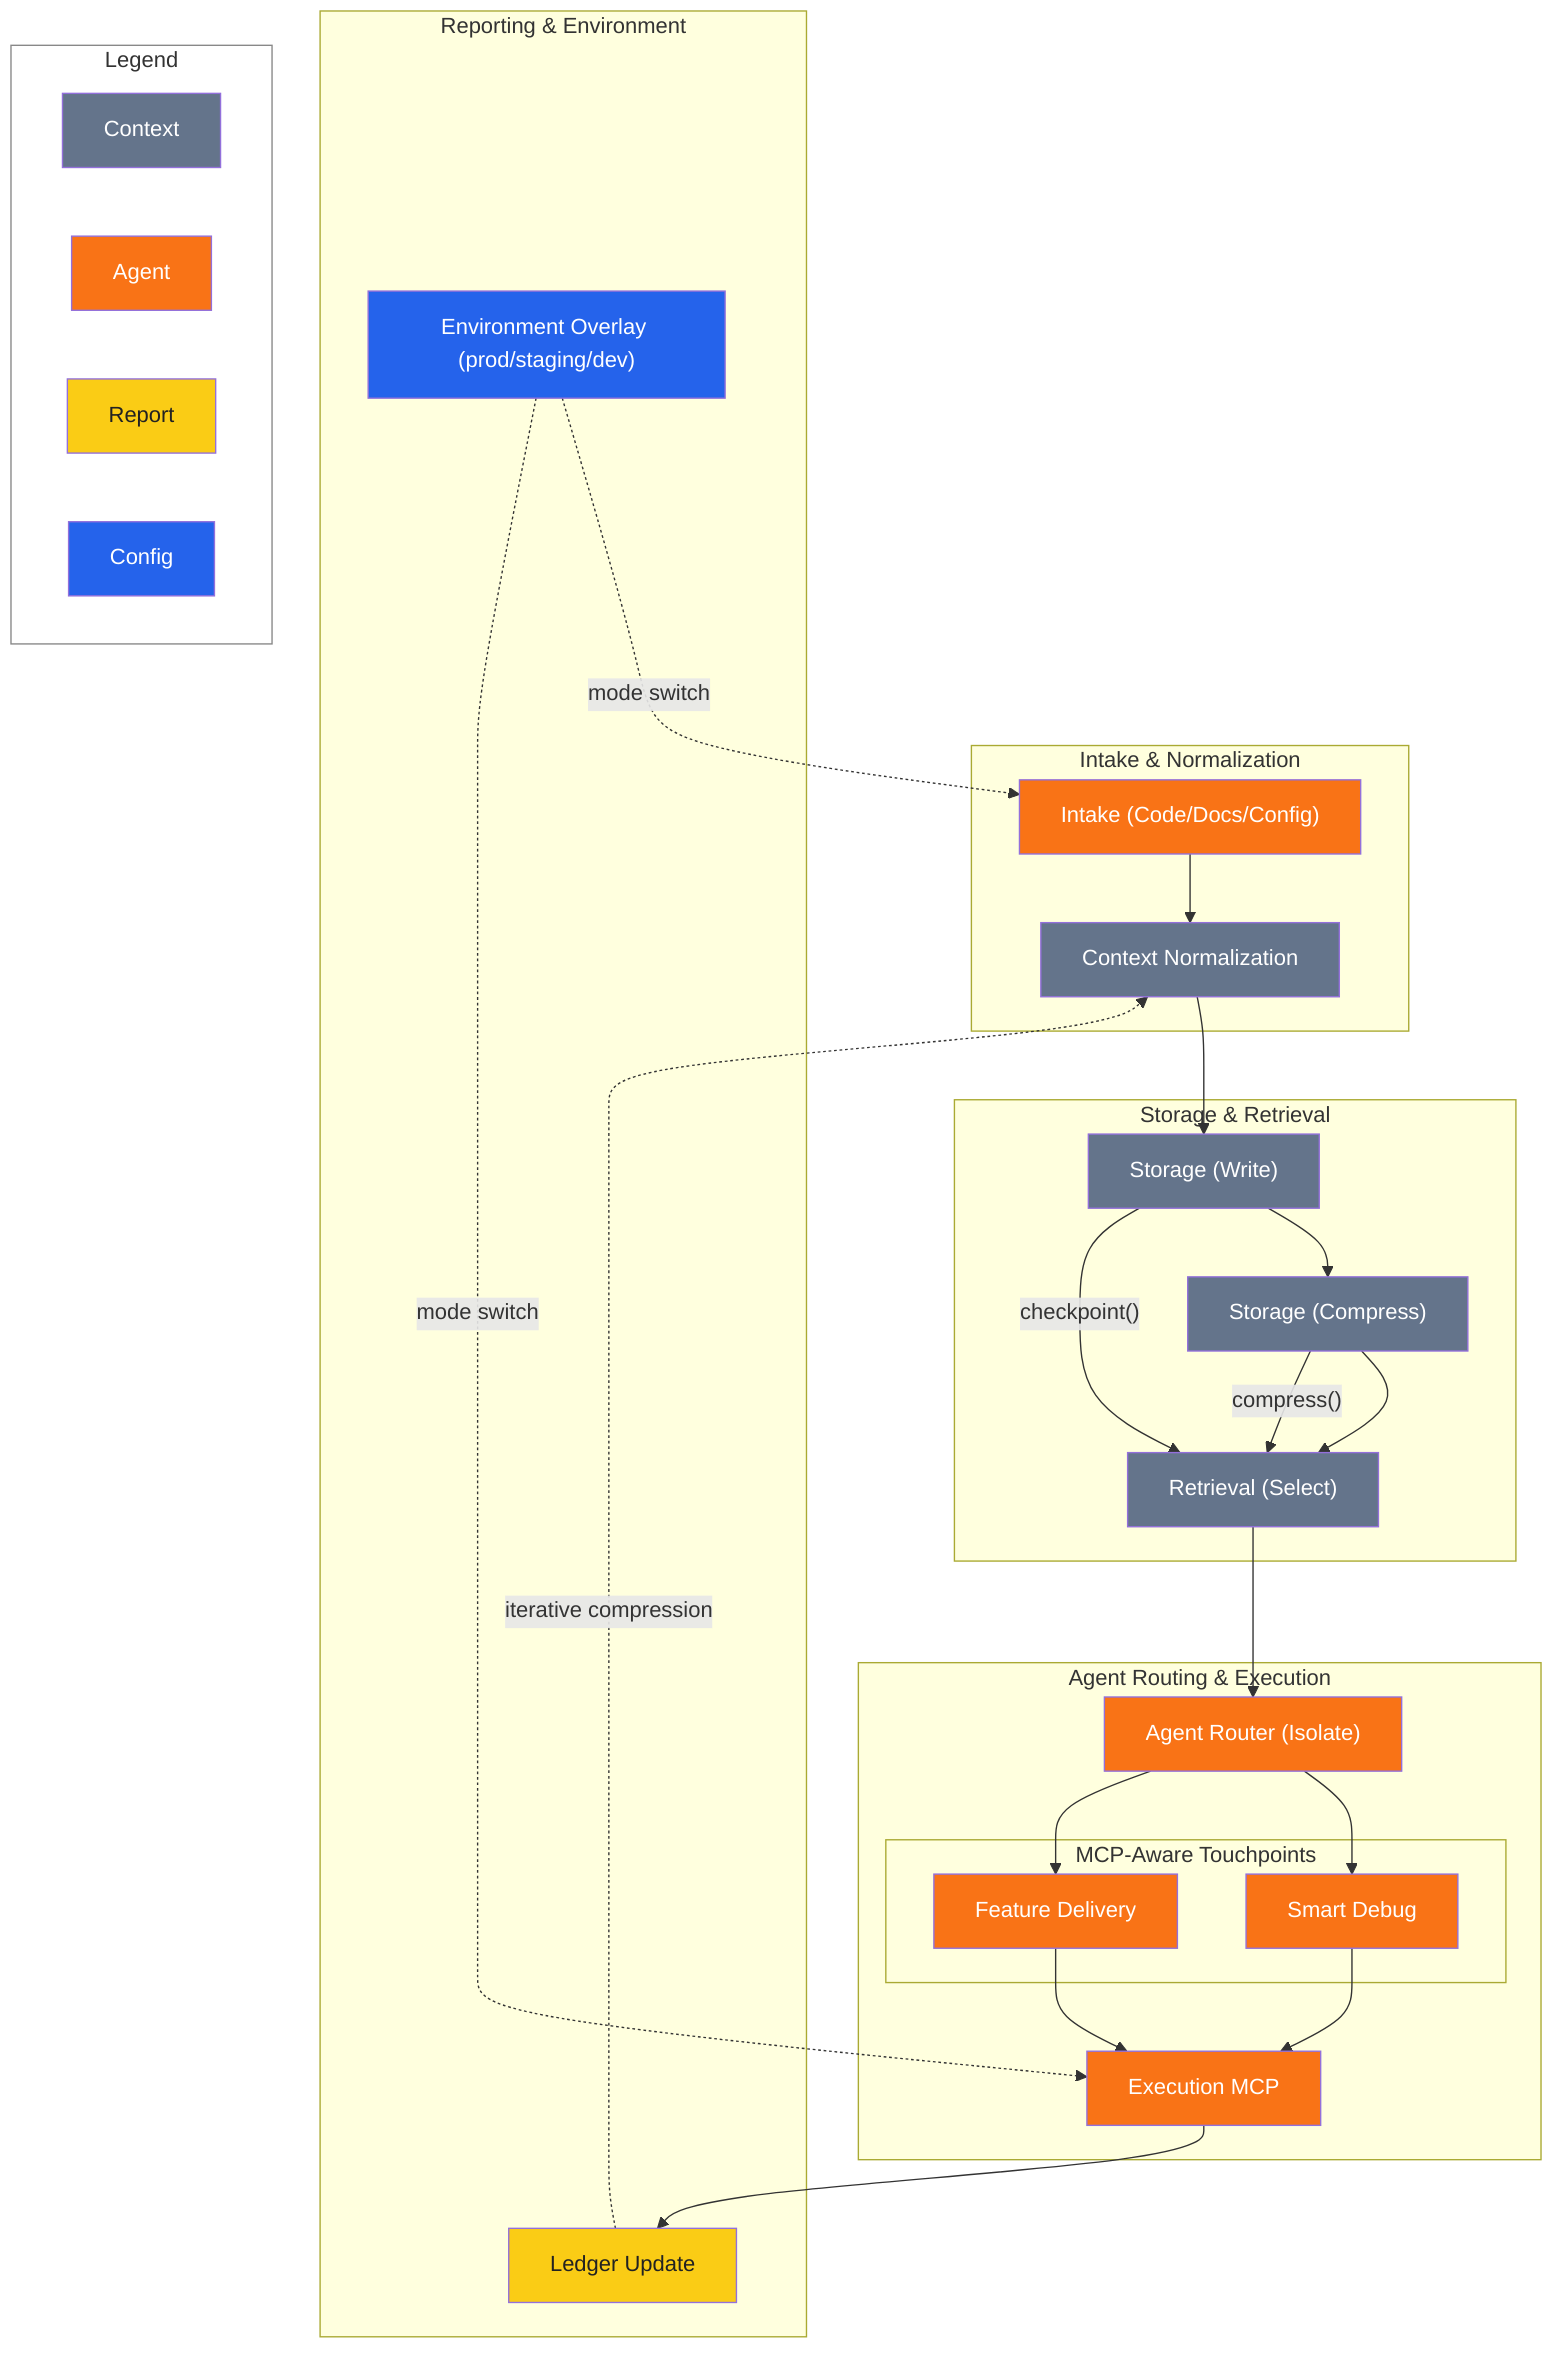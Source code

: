 %% Context Orchestration Pipeline
%% accTitle: Context Orchestration Pipeline
%% accDescr: Intake through normalization, storage/retrieval, agent routing, execution, and ledger updates with iterative compression
%% Palette: context #64748b, agent #f97316, report #facc15
flowchart TD
  subgraph "Intake & Normalization"
    direction LR
    Intake["Intake (Code/Docs/Config)"]:::agent
    Normalize["Context Normalization"]:::context
  end
  subgraph "Storage & Retrieval"
    direction LR
    Write["Storage (Write)"]:::context
    Compress["Storage (Compress)"]:::context
    Retrieve["Retrieval (Select)"]:::context
  end
  subgraph "Agent Routing & Execution"
    direction TB
    Route["Agent Router (Isolate)"]:::agent
    subgraph Touchpoints["MCP-Aware Touchpoints"]
      T1["Smart Debug"]:::agent
      T2["Feature Delivery"]:::agent
    end
    Exec["Execution MCP"]:::agent
  end
  subgraph "Reporting & Environment"
    direction LR
    Ledger["Ledger Update"]:::report
    Env["Environment Overlay (prod/staging/dev)"]:::config
  end

  Intake --> Normalize
  Normalize --> Write
  Write --> Compress
  Compress --> Retrieve
  Retrieve --> Route
  Route --> T1
  Route --> T2
  T1 --> Exec
  T2 --> Exec
  Exec --> Ledger
  Ledger -.->|"iterative compression"| Normalize
  
  Env -.->|"mode switch"| Intake
  Env -.->|"mode switch"| Exec

  %% API callouts
  Write -- "checkpoint()" --> Retrieve
  Compress -- "compress()" --> Retrieve

  classDef context fill:#64748b,color:#fff;
  classDef agent fill:#f97316,color:#fff;
  classDef report fill:#facc15,color:#222;
  classDef config fill:#2563eb,color:#fff;

  %% Legend
  subgraph LEGEND["Legend"]
    direction LR
    L1["Context"]
    L2["Agent"]
    L3["Report"]
    L4["Config"]
    style LEGEND fill:#fff,stroke:#888,stroke-width:1px
    style L1 fill:#64748b,color:#fff
    style L2 fill:#f97316,color:#fff
    style L3 fill:#facc15,color:#222
    style L4 fill:#2563eb,color:#fff
  end